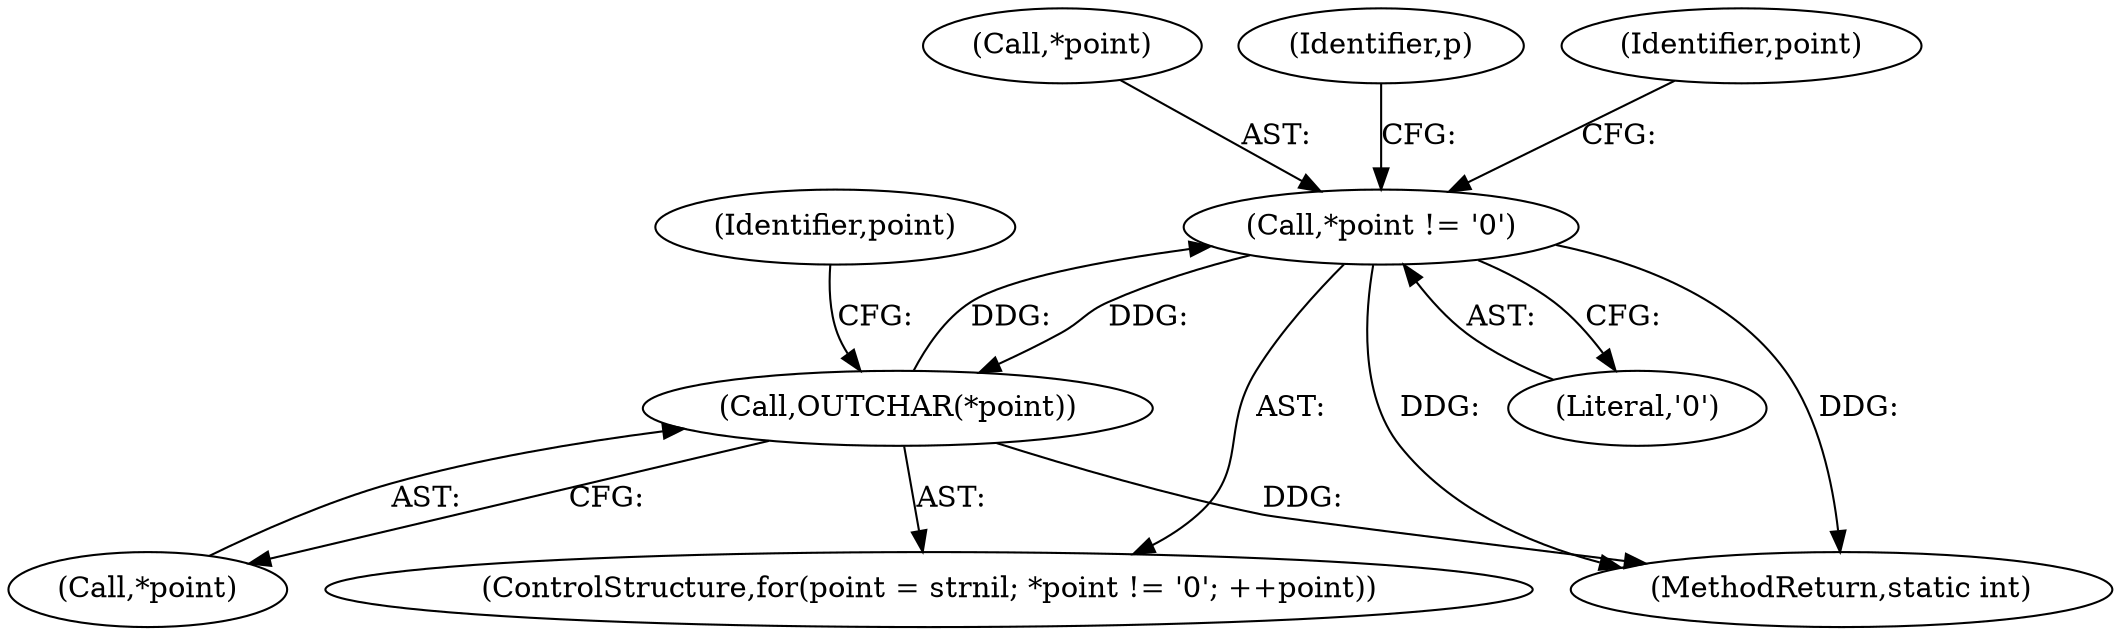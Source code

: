 digraph "0_curl_curl-7_51_0-162-g3ab3c16@pointer" {
"1000964" [label="(Call,*point != '\0')"];
"1000970" [label="(Call,OUTCHAR(*point))"];
"1000964" [label="(Call,*point != '\0')"];
"1000960" [label="(ControlStructure,for(point = strnil; *point != '\0'; ++point))"];
"1000969" [label="(Identifier,point)"];
"1000964" [label="(Call,*point != '\0')"];
"1000965" [label="(Call,*point)"];
"1000977" [label="(Identifier,p)"];
"1000972" [label="(Identifier,point)"];
"1000970" [label="(Call,OUTCHAR(*point))"];
"1001386" [label="(MethodReturn,static int)"];
"1000971" [label="(Call,*point)"];
"1000967" [label="(Literal,'\0')"];
"1000964" -> "1000960"  [label="AST: "];
"1000964" -> "1000967"  [label="CFG: "];
"1000965" -> "1000964"  [label="AST: "];
"1000967" -> "1000964"  [label="AST: "];
"1000972" -> "1000964"  [label="CFG: "];
"1000977" -> "1000964"  [label="CFG: "];
"1000964" -> "1001386"  [label="DDG: "];
"1000964" -> "1001386"  [label="DDG: "];
"1000970" -> "1000964"  [label="DDG: "];
"1000964" -> "1000970"  [label="DDG: "];
"1000970" -> "1000960"  [label="AST: "];
"1000970" -> "1000971"  [label="CFG: "];
"1000971" -> "1000970"  [label="AST: "];
"1000969" -> "1000970"  [label="CFG: "];
"1000970" -> "1001386"  [label="DDG: "];
}
